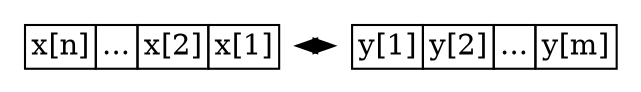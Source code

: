 digraph G{
	margin="0"
    front[shape=plaintext, label=<<table BORDER="0" CELLBORDER="1" CELLSPACING="0">
          <tr><td>x[n]</td><td>...</td><td>x[2]</td><td>x[1]</td></tr></table>>];
    rear[shape=plaintext, label=<<table BORDER="0" CELLBORDER="1" CELLSPACING="0">
          <tr><td>y[1]</td><td>y[2]</td><td>...</td><td>y[m]</td></tr></table>>];
    {rank=same front->rear[dir=both]}
}